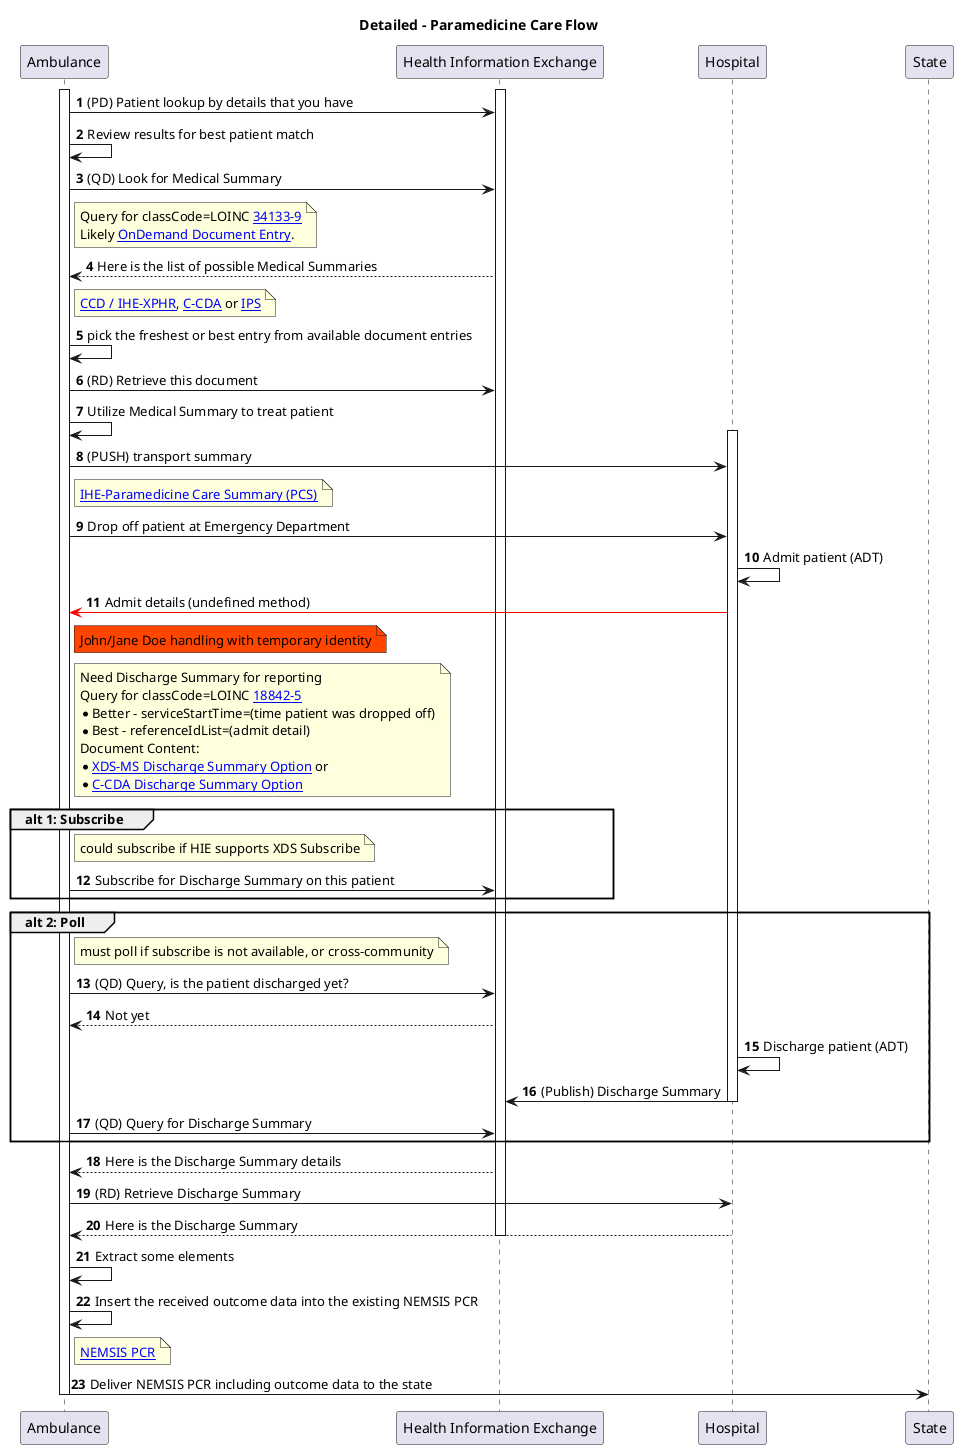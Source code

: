 @startuml
skinparam svgDimensionStyle false
title Detailed - Paramedicine Care Flow
participant "Ambulance" as Ambulance
participant "Health Information Exchange" as HIE [[https://profiles.ihe.net/ITI/HIE-Whitepaper/index.html HIE-Whitepaper]]
autonumber
activate Ambulance
activate HIE
Ambulance -> HIE: (PD) Patient lookup by details that you have
Ambulance -> Ambulance: Review results for best patient match

Ambulance -> HIE: (QD) Look for Medical Summary
Note right of Ambulance: Query for classCode=LOINC [[https://loinc.org/34133-9/ 34133-9]]\nLikely [[https://profiles.ihe.net/ITI/HIE-Whitepaper/index.html#212-dynamic-documents OnDemand Document Entry]].
Ambulance <-- HIE: Here is the list of possible Medical Summaries
Note right of Ambulance: [[https://www.ihe.net/uploadedFiles/Documents/PCC/IHE_PCC_TF_Vol1.pdf#nameddest=4_Exchange_of_Personal_Health_R CCD / IHE-XPHR]], [[https://www.hl7.org/ccdasearch/ C-CDA]] or [[https://hl7.org/fhir/uv/ips/ IPS]]
Ambulance -> Ambulance: pick the freshest or best entry from available document entries

Ambulance -> HIE: (RD) Retrieve this document
Ambulance -> Ambulance: Utilize Medical Summary to treat patient

activate Hospital
Ambulance -> Hospital: (PUSH) transport summary 
Note right of Ambulance: [[https://www.ihe.net//uploadedFiles/Documents/PCC/IHE_PCC_Suppl_PCS.pdf IHE-Paramedicine Care Summary (PCS)]]

Ambulance -> Hospital: Drop off patient at Emergency Department

Hospital-> Hospital: Admit patient (ADT)

Hospital -[#red]> Ambulance: Admit details (undefined method)
Note right of Ambulance #orangered: John/Jane Doe handling with temporary identity

Note right of Ambulance: Need Discharge Summary for reporting\nQuery for classCode=LOINC [[https://loinc.org/18842-5/ 18842-5]]\n* Better - serviceStartTime=(time patient was dropped off)\n* Best - referenceIdList=(admit detail)\nDocument Content:\n* [[https://www.ihe.net/uploadedFiles/Documents/PCC/IHE_PCC_TF_Vol1.pdf#nameddest=3_4_2_2_Discharge_Summary_Optio XDS-MS Discharge Summary Option]] or \n* [[https://www.hl7.org/ccdasearch/templates/2.16.840.1.113883.10.20.22.1.8.html C-CDA Discharge Summary Option]]
group alt 1: Subscribe
    Note right of Ambulance: could subscribe if HIE supports XDS Subscribe
    Ambulance -> HIE: Subscribe for Discharge Summary on this patient 
end group
group alt 2: Poll
    Note right of Ambulance: must poll if subscribe is not available, or cross-community
    Ambulance -> HIE: (QD) Query, is the patient discharged yet? 
    Ambulance <-- HIE: Not yet

    Hospital -> Hospital: Discharge patient (ADT)
    Hospital -> HIE: (Publish) Discharge Summary
    deactivate Hospital

    Ambulance -> HIE: (QD) Query for Discharge Summary
end group
Ambulance <-- HIE: Here is the Discharge Summary details
Ambulance -> Hospital: (RD) Retrieve Discharge Summary
Ambulance <-- Hospital: Here is the Discharge Summary
deactivate HIE


Ambulance -> Ambulance: Extract some elements
Ambulance -> Ambulance: Insert the received outcome data into the existing NEMSIS PCR
Note right of Ambulance: [[https://nemsis.org/technical-resources NEMSIS PCR]]
Ambulance -> State: Deliver NEMSIS PCR including outcome data to the state

deactivate Ambulance

@enduml
